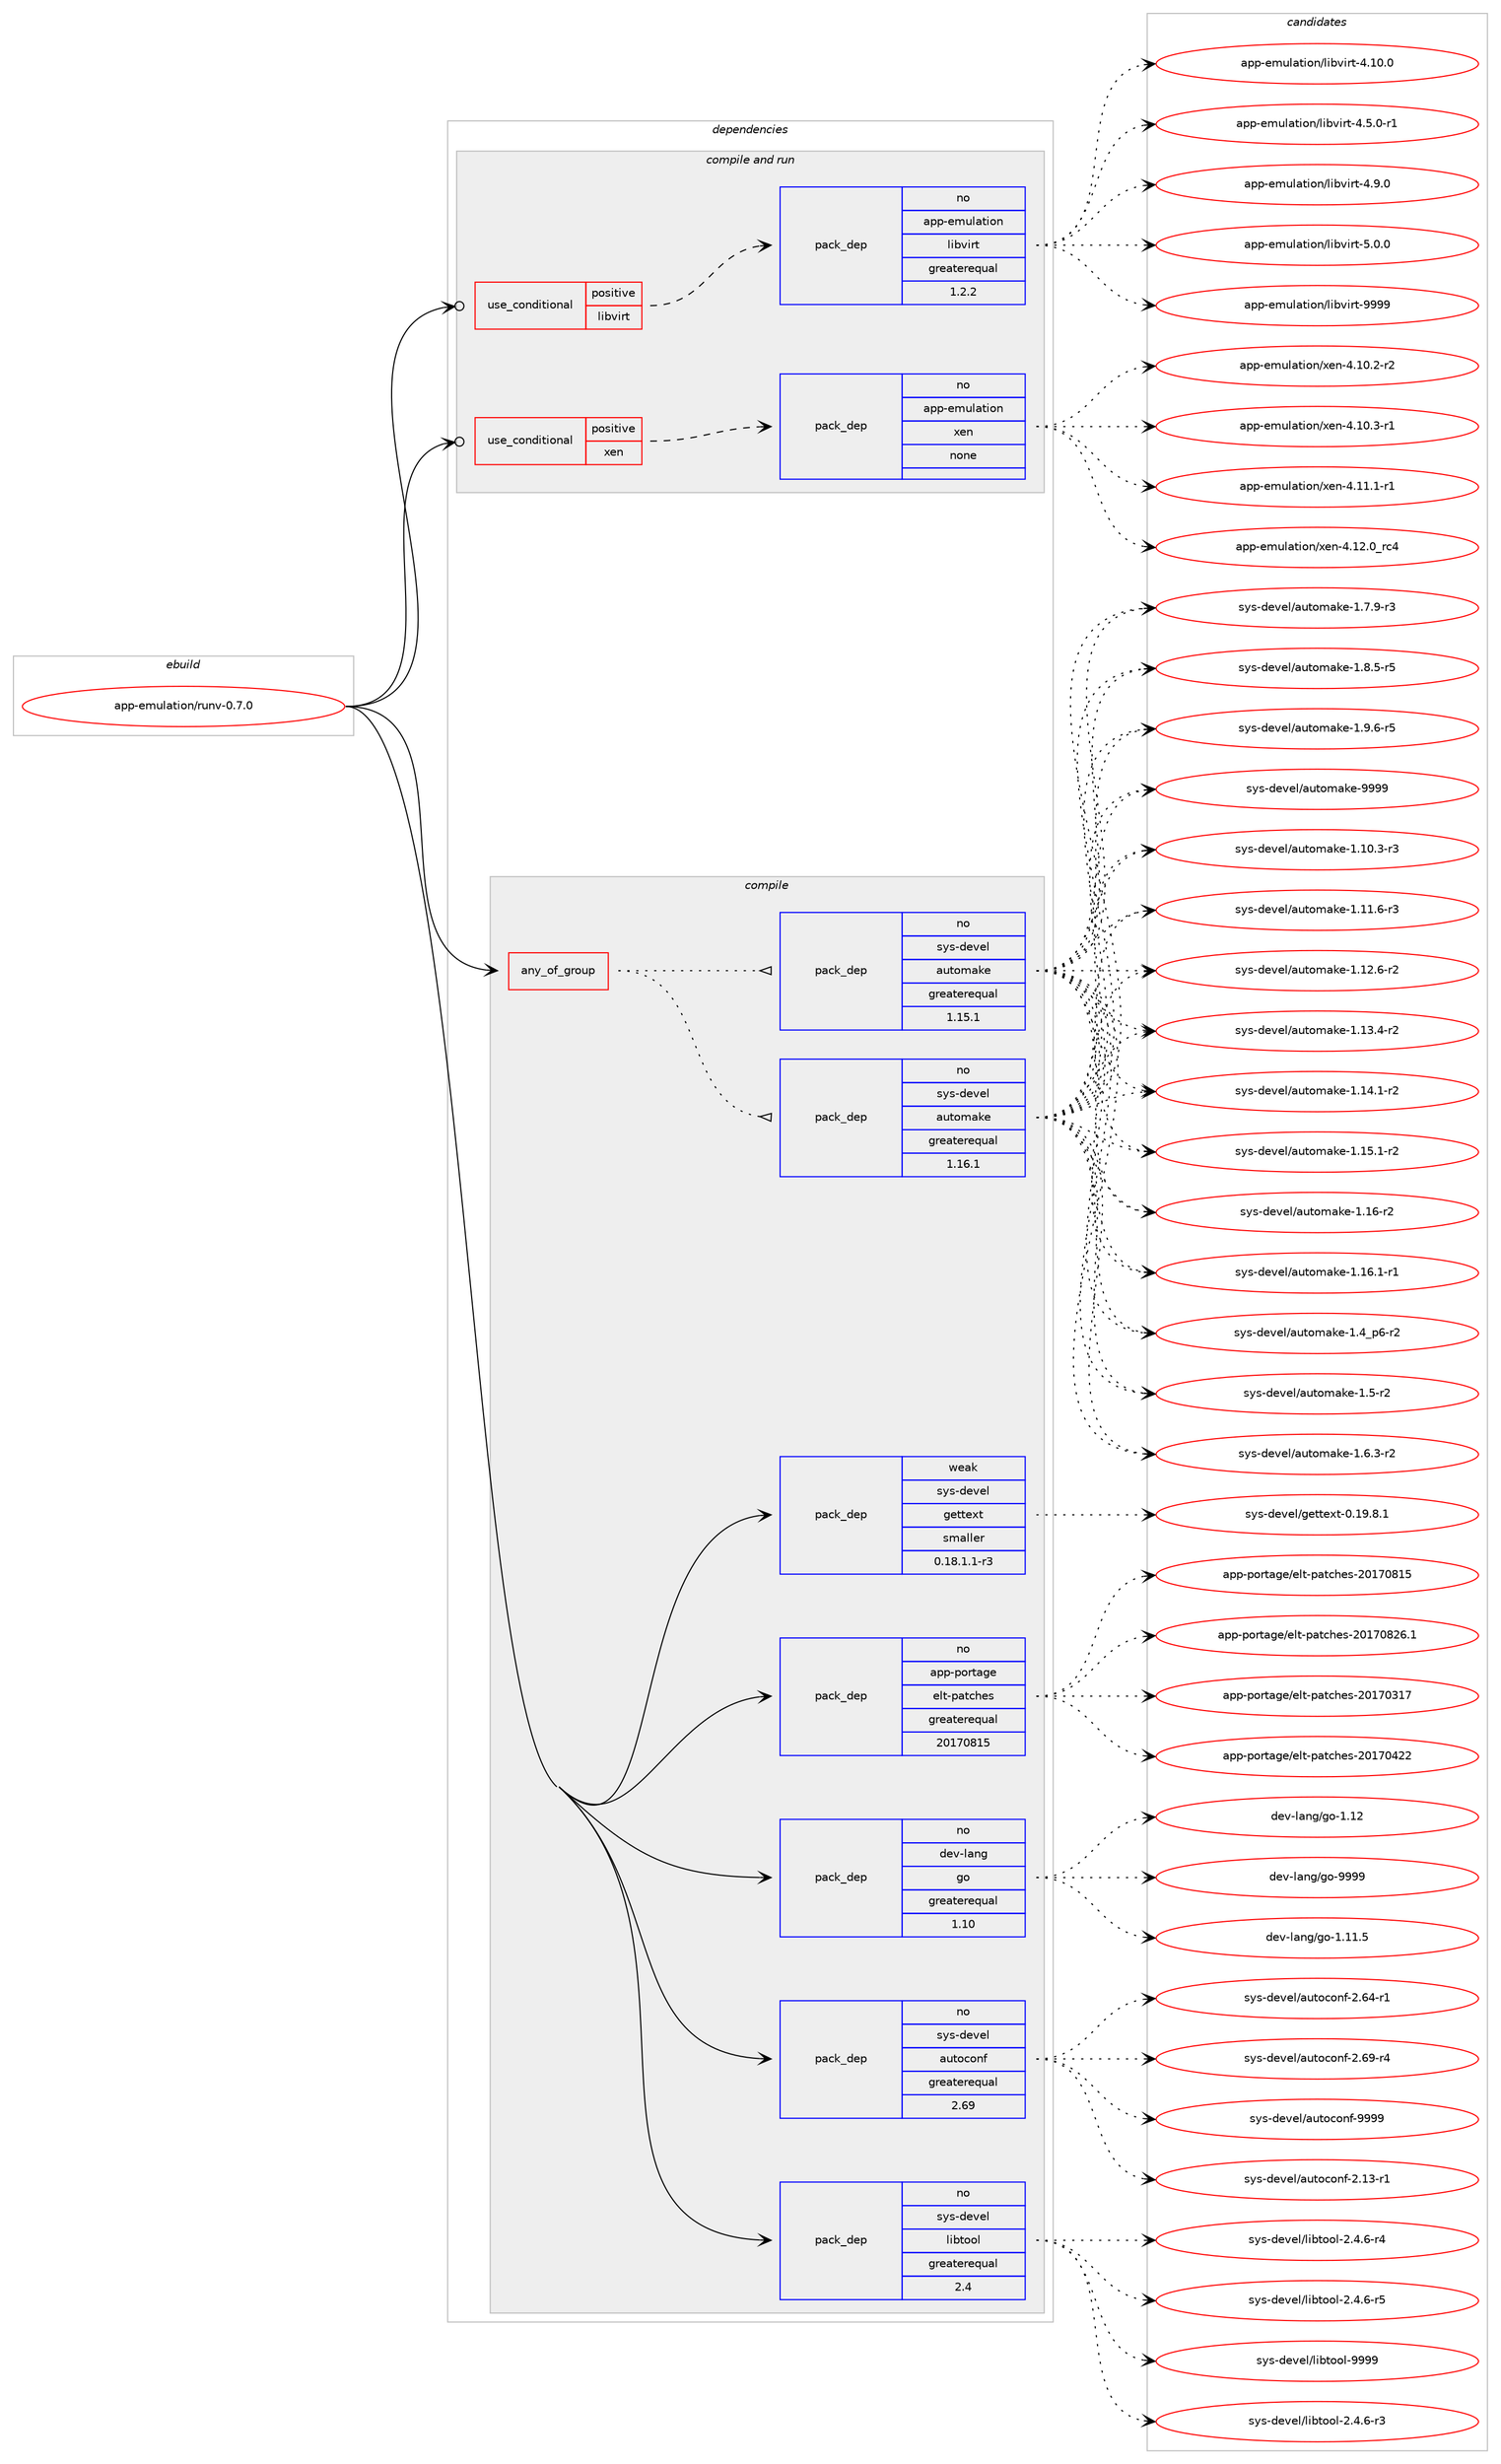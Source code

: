 digraph prolog {

# *************
# Graph options
# *************

newrank=true;
concentrate=true;
compound=true;
graph [rankdir=LR,fontname=Helvetica,fontsize=10,ranksep=1.5];#, ranksep=2.5, nodesep=0.2];
edge  [arrowhead=vee];
node  [fontname=Helvetica,fontsize=10];

# **********
# The ebuild
# **********

subgraph cluster_leftcol {
color=gray;
rank=same;
label=<<i>ebuild</i>>;
id [label="app-emulation/runv-0.7.0", color=red, width=4, href="../app-emulation/runv-0.7.0.svg"];
}

# ****************
# The dependencies
# ****************

subgraph cluster_midcol {
color=gray;
label=<<i>dependencies</i>>;
subgraph cluster_compile {
fillcolor="#eeeeee";
style=filled;
label=<<i>compile</i>>;
subgraph any19493 {
dependency1288398 [label=<<TABLE BORDER="0" CELLBORDER="1" CELLSPACING="0" CELLPADDING="4"><TR><TD CELLPADDING="10">any_of_group</TD></TR></TABLE>>, shape=none, color=red];subgraph pack917700 {
dependency1288399 [label=<<TABLE BORDER="0" CELLBORDER="1" CELLSPACING="0" CELLPADDING="4" WIDTH="220"><TR><TD ROWSPAN="6" CELLPADDING="30">pack_dep</TD></TR><TR><TD WIDTH="110">no</TD></TR><TR><TD>sys-devel</TD></TR><TR><TD>automake</TD></TR><TR><TD>greaterequal</TD></TR><TR><TD>1.16.1</TD></TR></TABLE>>, shape=none, color=blue];
}
dependency1288398:e -> dependency1288399:w [weight=20,style="dotted",arrowhead="oinv"];
subgraph pack917701 {
dependency1288400 [label=<<TABLE BORDER="0" CELLBORDER="1" CELLSPACING="0" CELLPADDING="4" WIDTH="220"><TR><TD ROWSPAN="6" CELLPADDING="30">pack_dep</TD></TR><TR><TD WIDTH="110">no</TD></TR><TR><TD>sys-devel</TD></TR><TR><TD>automake</TD></TR><TR><TD>greaterequal</TD></TR><TR><TD>1.15.1</TD></TR></TABLE>>, shape=none, color=blue];
}
dependency1288398:e -> dependency1288400:w [weight=20,style="dotted",arrowhead="oinv"];
}
id:e -> dependency1288398:w [weight=20,style="solid",arrowhead="vee"];
subgraph pack917702 {
dependency1288401 [label=<<TABLE BORDER="0" CELLBORDER="1" CELLSPACING="0" CELLPADDING="4" WIDTH="220"><TR><TD ROWSPAN="6" CELLPADDING="30">pack_dep</TD></TR><TR><TD WIDTH="110">no</TD></TR><TR><TD>app-portage</TD></TR><TR><TD>elt-patches</TD></TR><TR><TD>greaterequal</TD></TR><TR><TD>20170815</TD></TR></TABLE>>, shape=none, color=blue];
}
id:e -> dependency1288401:w [weight=20,style="solid",arrowhead="vee"];
subgraph pack917703 {
dependency1288402 [label=<<TABLE BORDER="0" CELLBORDER="1" CELLSPACING="0" CELLPADDING="4" WIDTH="220"><TR><TD ROWSPAN="6" CELLPADDING="30">pack_dep</TD></TR><TR><TD WIDTH="110">no</TD></TR><TR><TD>dev-lang</TD></TR><TR><TD>go</TD></TR><TR><TD>greaterequal</TD></TR><TR><TD>1.10</TD></TR></TABLE>>, shape=none, color=blue];
}
id:e -> dependency1288402:w [weight=20,style="solid",arrowhead="vee"];
subgraph pack917704 {
dependency1288403 [label=<<TABLE BORDER="0" CELLBORDER="1" CELLSPACING="0" CELLPADDING="4" WIDTH="220"><TR><TD ROWSPAN="6" CELLPADDING="30">pack_dep</TD></TR><TR><TD WIDTH="110">no</TD></TR><TR><TD>sys-devel</TD></TR><TR><TD>autoconf</TD></TR><TR><TD>greaterequal</TD></TR><TR><TD>2.69</TD></TR></TABLE>>, shape=none, color=blue];
}
id:e -> dependency1288403:w [weight=20,style="solid",arrowhead="vee"];
subgraph pack917705 {
dependency1288404 [label=<<TABLE BORDER="0" CELLBORDER="1" CELLSPACING="0" CELLPADDING="4" WIDTH="220"><TR><TD ROWSPAN="6" CELLPADDING="30">pack_dep</TD></TR><TR><TD WIDTH="110">no</TD></TR><TR><TD>sys-devel</TD></TR><TR><TD>libtool</TD></TR><TR><TD>greaterequal</TD></TR><TR><TD>2.4</TD></TR></TABLE>>, shape=none, color=blue];
}
id:e -> dependency1288404:w [weight=20,style="solid",arrowhead="vee"];
subgraph pack917706 {
dependency1288405 [label=<<TABLE BORDER="0" CELLBORDER="1" CELLSPACING="0" CELLPADDING="4" WIDTH="220"><TR><TD ROWSPAN="6" CELLPADDING="30">pack_dep</TD></TR><TR><TD WIDTH="110">weak</TD></TR><TR><TD>sys-devel</TD></TR><TR><TD>gettext</TD></TR><TR><TD>smaller</TD></TR><TR><TD>0.18.1.1-r3</TD></TR></TABLE>>, shape=none, color=blue];
}
id:e -> dependency1288405:w [weight=20,style="solid",arrowhead="vee"];
}
subgraph cluster_compileandrun {
fillcolor="#eeeeee";
style=filled;
label=<<i>compile and run</i>>;
subgraph cond350677 {
dependency1288406 [label=<<TABLE BORDER="0" CELLBORDER="1" CELLSPACING="0" CELLPADDING="4"><TR><TD ROWSPAN="3" CELLPADDING="10">use_conditional</TD></TR><TR><TD>positive</TD></TR><TR><TD>libvirt</TD></TR></TABLE>>, shape=none, color=red];
subgraph pack917707 {
dependency1288407 [label=<<TABLE BORDER="0" CELLBORDER="1" CELLSPACING="0" CELLPADDING="4" WIDTH="220"><TR><TD ROWSPAN="6" CELLPADDING="30">pack_dep</TD></TR><TR><TD WIDTH="110">no</TD></TR><TR><TD>app-emulation</TD></TR><TR><TD>libvirt</TD></TR><TR><TD>greaterequal</TD></TR><TR><TD>1.2.2</TD></TR></TABLE>>, shape=none, color=blue];
}
dependency1288406:e -> dependency1288407:w [weight=20,style="dashed",arrowhead="vee"];
}
id:e -> dependency1288406:w [weight=20,style="solid",arrowhead="odotvee"];
subgraph cond350678 {
dependency1288408 [label=<<TABLE BORDER="0" CELLBORDER="1" CELLSPACING="0" CELLPADDING="4"><TR><TD ROWSPAN="3" CELLPADDING="10">use_conditional</TD></TR><TR><TD>positive</TD></TR><TR><TD>xen</TD></TR></TABLE>>, shape=none, color=red];
subgraph pack917708 {
dependency1288409 [label=<<TABLE BORDER="0" CELLBORDER="1" CELLSPACING="0" CELLPADDING="4" WIDTH="220"><TR><TD ROWSPAN="6" CELLPADDING="30">pack_dep</TD></TR><TR><TD WIDTH="110">no</TD></TR><TR><TD>app-emulation</TD></TR><TR><TD>xen</TD></TR><TR><TD>none</TD></TR><TR><TD></TD></TR></TABLE>>, shape=none, color=blue];
}
dependency1288408:e -> dependency1288409:w [weight=20,style="dashed",arrowhead="vee"];
}
id:e -> dependency1288408:w [weight=20,style="solid",arrowhead="odotvee"];
}
subgraph cluster_run {
fillcolor="#eeeeee";
style=filled;
label=<<i>run</i>>;
}
}

# **************
# The candidates
# **************

subgraph cluster_choices {
rank=same;
color=gray;
label=<<i>candidates</i>>;

subgraph choice917700 {
color=black;
nodesep=1;
choice11512111545100101118101108479711711611110997107101454946494846514511451 [label="sys-devel/automake-1.10.3-r3", color=red, width=4,href="../sys-devel/automake-1.10.3-r3.svg"];
choice11512111545100101118101108479711711611110997107101454946494946544511451 [label="sys-devel/automake-1.11.6-r3", color=red, width=4,href="../sys-devel/automake-1.11.6-r3.svg"];
choice11512111545100101118101108479711711611110997107101454946495046544511450 [label="sys-devel/automake-1.12.6-r2", color=red, width=4,href="../sys-devel/automake-1.12.6-r2.svg"];
choice11512111545100101118101108479711711611110997107101454946495146524511450 [label="sys-devel/automake-1.13.4-r2", color=red, width=4,href="../sys-devel/automake-1.13.4-r2.svg"];
choice11512111545100101118101108479711711611110997107101454946495246494511450 [label="sys-devel/automake-1.14.1-r2", color=red, width=4,href="../sys-devel/automake-1.14.1-r2.svg"];
choice11512111545100101118101108479711711611110997107101454946495346494511450 [label="sys-devel/automake-1.15.1-r2", color=red, width=4,href="../sys-devel/automake-1.15.1-r2.svg"];
choice1151211154510010111810110847971171161111099710710145494649544511450 [label="sys-devel/automake-1.16-r2", color=red, width=4,href="../sys-devel/automake-1.16-r2.svg"];
choice11512111545100101118101108479711711611110997107101454946495446494511449 [label="sys-devel/automake-1.16.1-r1", color=red, width=4,href="../sys-devel/automake-1.16.1-r1.svg"];
choice115121115451001011181011084797117116111109971071014549465295112544511450 [label="sys-devel/automake-1.4_p6-r2", color=red, width=4,href="../sys-devel/automake-1.4_p6-r2.svg"];
choice11512111545100101118101108479711711611110997107101454946534511450 [label="sys-devel/automake-1.5-r2", color=red, width=4,href="../sys-devel/automake-1.5-r2.svg"];
choice115121115451001011181011084797117116111109971071014549465446514511450 [label="sys-devel/automake-1.6.3-r2", color=red, width=4,href="../sys-devel/automake-1.6.3-r2.svg"];
choice115121115451001011181011084797117116111109971071014549465546574511451 [label="sys-devel/automake-1.7.9-r3", color=red, width=4,href="../sys-devel/automake-1.7.9-r3.svg"];
choice115121115451001011181011084797117116111109971071014549465646534511453 [label="sys-devel/automake-1.8.5-r5", color=red, width=4,href="../sys-devel/automake-1.8.5-r5.svg"];
choice115121115451001011181011084797117116111109971071014549465746544511453 [label="sys-devel/automake-1.9.6-r5", color=red, width=4,href="../sys-devel/automake-1.9.6-r5.svg"];
choice115121115451001011181011084797117116111109971071014557575757 [label="sys-devel/automake-9999", color=red, width=4,href="../sys-devel/automake-9999.svg"];
dependency1288399:e -> choice11512111545100101118101108479711711611110997107101454946494846514511451:w [style=dotted,weight="100"];
dependency1288399:e -> choice11512111545100101118101108479711711611110997107101454946494946544511451:w [style=dotted,weight="100"];
dependency1288399:e -> choice11512111545100101118101108479711711611110997107101454946495046544511450:w [style=dotted,weight="100"];
dependency1288399:e -> choice11512111545100101118101108479711711611110997107101454946495146524511450:w [style=dotted,weight="100"];
dependency1288399:e -> choice11512111545100101118101108479711711611110997107101454946495246494511450:w [style=dotted,weight="100"];
dependency1288399:e -> choice11512111545100101118101108479711711611110997107101454946495346494511450:w [style=dotted,weight="100"];
dependency1288399:e -> choice1151211154510010111810110847971171161111099710710145494649544511450:w [style=dotted,weight="100"];
dependency1288399:e -> choice11512111545100101118101108479711711611110997107101454946495446494511449:w [style=dotted,weight="100"];
dependency1288399:e -> choice115121115451001011181011084797117116111109971071014549465295112544511450:w [style=dotted,weight="100"];
dependency1288399:e -> choice11512111545100101118101108479711711611110997107101454946534511450:w [style=dotted,weight="100"];
dependency1288399:e -> choice115121115451001011181011084797117116111109971071014549465446514511450:w [style=dotted,weight="100"];
dependency1288399:e -> choice115121115451001011181011084797117116111109971071014549465546574511451:w [style=dotted,weight="100"];
dependency1288399:e -> choice115121115451001011181011084797117116111109971071014549465646534511453:w [style=dotted,weight="100"];
dependency1288399:e -> choice115121115451001011181011084797117116111109971071014549465746544511453:w [style=dotted,weight="100"];
dependency1288399:e -> choice115121115451001011181011084797117116111109971071014557575757:w [style=dotted,weight="100"];
}
subgraph choice917701 {
color=black;
nodesep=1;
choice11512111545100101118101108479711711611110997107101454946494846514511451 [label="sys-devel/automake-1.10.3-r3", color=red, width=4,href="../sys-devel/automake-1.10.3-r3.svg"];
choice11512111545100101118101108479711711611110997107101454946494946544511451 [label="sys-devel/automake-1.11.6-r3", color=red, width=4,href="../sys-devel/automake-1.11.6-r3.svg"];
choice11512111545100101118101108479711711611110997107101454946495046544511450 [label="sys-devel/automake-1.12.6-r2", color=red, width=4,href="../sys-devel/automake-1.12.6-r2.svg"];
choice11512111545100101118101108479711711611110997107101454946495146524511450 [label="sys-devel/automake-1.13.4-r2", color=red, width=4,href="../sys-devel/automake-1.13.4-r2.svg"];
choice11512111545100101118101108479711711611110997107101454946495246494511450 [label="sys-devel/automake-1.14.1-r2", color=red, width=4,href="../sys-devel/automake-1.14.1-r2.svg"];
choice11512111545100101118101108479711711611110997107101454946495346494511450 [label="sys-devel/automake-1.15.1-r2", color=red, width=4,href="../sys-devel/automake-1.15.1-r2.svg"];
choice1151211154510010111810110847971171161111099710710145494649544511450 [label="sys-devel/automake-1.16-r2", color=red, width=4,href="../sys-devel/automake-1.16-r2.svg"];
choice11512111545100101118101108479711711611110997107101454946495446494511449 [label="sys-devel/automake-1.16.1-r1", color=red, width=4,href="../sys-devel/automake-1.16.1-r1.svg"];
choice115121115451001011181011084797117116111109971071014549465295112544511450 [label="sys-devel/automake-1.4_p6-r2", color=red, width=4,href="../sys-devel/automake-1.4_p6-r2.svg"];
choice11512111545100101118101108479711711611110997107101454946534511450 [label="sys-devel/automake-1.5-r2", color=red, width=4,href="../sys-devel/automake-1.5-r2.svg"];
choice115121115451001011181011084797117116111109971071014549465446514511450 [label="sys-devel/automake-1.6.3-r2", color=red, width=4,href="../sys-devel/automake-1.6.3-r2.svg"];
choice115121115451001011181011084797117116111109971071014549465546574511451 [label="sys-devel/automake-1.7.9-r3", color=red, width=4,href="../sys-devel/automake-1.7.9-r3.svg"];
choice115121115451001011181011084797117116111109971071014549465646534511453 [label="sys-devel/automake-1.8.5-r5", color=red, width=4,href="../sys-devel/automake-1.8.5-r5.svg"];
choice115121115451001011181011084797117116111109971071014549465746544511453 [label="sys-devel/automake-1.9.6-r5", color=red, width=4,href="../sys-devel/automake-1.9.6-r5.svg"];
choice115121115451001011181011084797117116111109971071014557575757 [label="sys-devel/automake-9999", color=red, width=4,href="../sys-devel/automake-9999.svg"];
dependency1288400:e -> choice11512111545100101118101108479711711611110997107101454946494846514511451:w [style=dotted,weight="100"];
dependency1288400:e -> choice11512111545100101118101108479711711611110997107101454946494946544511451:w [style=dotted,weight="100"];
dependency1288400:e -> choice11512111545100101118101108479711711611110997107101454946495046544511450:w [style=dotted,weight="100"];
dependency1288400:e -> choice11512111545100101118101108479711711611110997107101454946495146524511450:w [style=dotted,weight="100"];
dependency1288400:e -> choice11512111545100101118101108479711711611110997107101454946495246494511450:w [style=dotted,weight="100"];
dependency1288400:e -> choice11512111545100101118101108479711711611110997107101454946495346494511450:w [style=dotted,weight="100"];
dependency1288400:e -> choice1151211154510010111810110847971171161111099710710145494649544511450:w [style=dotted,weight="100"];
dependency1288400:e -> choice11512111545100101118101108479711711611110997107101454946495446494511449:w [style=dotted,weight="100"];
dependency1288400:e -> choice115121115451001011181011084797117116111109971071014549465295112544511450:w [style=dotted,weight="100"];
dependency1288400:e -> choice11512111545100101118101108479711711611110997107101454946534511450:w [style=dotted,weight="100"];
dependency1288400:e -> choice115121115451001011181011084797117116111109971071014549465446514511450:w [style=dotted,weight="100"];
dependency1288400:e -> choice115121115451001011181011084797117116111109971071014549465546574511451:w [style=dotted,weight="100"];
dependency1288400:e -> choice115121115451001011181011084797117116111109971071014549465646534511453:w [style=dotted,weight="100"];
dependency1288400:e -> choice115121115451001011181011084797117116111109971071014549465746544511453:w [style=dotted,weight="100"];
dependency1288400:e -> choice115121115451001011181011084797117116111109971071014557575757:w [style=dotted,weight="100"];
}
subgraph choice917702 {
color=black;
nodesep=1;
choice97112112451121111141169710310147101108116451129711699104101115455048495548514955 [label="app-portage/elt-patches-20170317", color=red, width=4,href="../app-portage/elt-patches-20170317.svg"];
choice97112112451121111141169710310147101108116451129711699104101115455048495548525050 [label="app-portage/elt-patches-20170422", color=red, width=4,href="../app-portage/elt-patches-20170422.svg"];
choice97112112451121111141169710310147101108116451129711699104101115455048495548564953 [label="app-portage/elt-patches-20170815", color=red, width=4,href="../app-portage/elt-patches-20170815.svg"];
choice971121124511211111411697103101471011081164511297116991041011154550484955485650544649 [label="app-portage/elt-patches-20170826.1", color=red, width=4,href="../app-portage/elt-patches-20170826.1.svg"];
dependency1288401:e -> choice97112112451121111141169710310147101108116451129711699104101115455048495548514955:w [style=dotted,weight="100"];
dependency1288401:e -> choice97112112451121111141169710310147101108116451129711699104101115455048495548525050:w [style=dotted,weight="100"];
dependency1288401:e -> choice97112112451121111141169710310147101108116451129711699104101115455048495548564953:w [style=dotted,weight="100"];
dependency1288401:e -> choice971121124511211111411697103101471011081164511297116991041011154550484955485650544649:w [style=dotted,weight="100"];
}
subgraph choice917703 {
color=black;
nodesep=1;
choice10010111845108971101034710311145494649494653 [label="dev-lang/go-1.11.5", color=red, width=4,href="../dev-lang/go-1.11.5.svg"];
choice1001011184510897110103471031114549464950 [label="dev-lang/go-1.12", color=red, width=4,href="../dev-lang/go-1.12.svg"];
choice1001011184510897110103471031114557575757 [label="dev-lang/go-9999", color=red, width=4,href="../dev-lang/go-9999.svg"];
dependency1288402:e -> choice10010111845108971101034710311145494649494653:w [style=dotted,weight="100"];
dependency1288402:e -> choice1001011184510897110103471031114549464950:w [style=dotted,weight="100"];
dependency1288402:e -> choice1001011184510897110103471031114557575757:w [style=dotted,weight="100"];
}
subgraph choice917704 {
color=black;
nodesep=1;
choice1151211154510010111810110847971171161119911111010245504649514511449 [label="sys-devel/autoconf-2.13-r1", color=red, width=4,href="../sys-devel/autoconf-2.13-r1.svg"];
choice1151211154510010111810110847971171161119911111010245504654524511449 [label="sys-devel/autoconf-2.64-r1", color=red, width=4,href="../sys-devel/autoconf-2.64-r1.svg"];
choice1151211154510010111810110847971171161119911111010245504654574511452 [label="sys-devel/autoconf-2.69-r4", color=red, width=4,href="../sys-devel/autoconf-2.69-r4.svg"];
choice115121115451001011181011084797117116111991111101024557575757 [label="sys-devel/autoconf-9999", color=red, width=4,href="../sys-devel/autoconf-9999.svg"];
dependency1288403:e -> choice1151211154510010111810110847971171161119911111010245504649514511449:w [style=dotted,weight="100"];
dependency1288403:e -> choice1151211154510010111810110847971171161119911111010245504654524511449:w [style=dotted,weight="100"];
dependency1288403:e -> choice1151211154510010111810110847971171161119911111010245504654574511452:w [style=dotted,weight="100"];
dependency1288403:e -> choice115121115451001011181011084797117116111991111101024557575757:w [style=dotted,weight="100"];
}
subgraph choice917705 {
color=black;
nodesep=1;
choice1151211154510010111810110847108105981161111111084550465246544511451 [label="sys-devel/libtool-2.4.6-r3", color=red, width=4,href="../sys-devel/libtool-2.4.6-r3.svg"];
choice1151211154510010111810110847108105981161111111084550465246544511452 [label="sys-devel/libtool-2.4.6-r4", color=red, width=4,href="../sys-devel/libtool-2.4.6-r4.svg"];
choice1151211154510010111810110847108105981161111111084550465246544511453 [label="sys-devel/libtool-2.4.6-r5", color=red, width=4,href="../sys-devel/libtool-2.4.6-r5.svg"];
choice1151211154510010111810110847108105981161111111084557575757 [label="sys-devel/libtool-9999", color=red, width=4,href="../sys-devel/libtool-9999.svg"];
dependency1288404:e -> choice1151211154510010111810110847108105981161111111084550465246544511451:w [style=dotted,weight="100"];
dependency1288404:e -> choice1151211154510010111810110847108105981161111111084550465246544511452:w [style=dotted,weight="100"];
dependency1288404:e -> choice1151211154510010111810110847108105981161111111084550465246544511453:w [style=dotted,weight="100"];
dependency1288404:e -> choice1151211154510010111810110847108105981161111111084557575757:w [style=dotted,weight="100"];
}
subgraph choice917706 {
color=black;
nodesep=1;
choice1151211154510010111810110847103101116116101120116454846495746564649 [label="sys-devel/gettext-0.19.8.1", color=red, width=4,href="../sys-devel/gettext-0.19.8.1.svg"];
dependency1288405:e -> choice1151211154510010111810110847103101116116101120116454846495746564649:w [style=dotted,weight="100"];
}
subgraph choice917707 {
color=black;
nodesep=1;
choice971121124510110911710897116105111110471081059811810511411645524649484648 [label="app-emulation/libvirt-4.10.0", color=red, width=4,href="../app-emulation/libvirt-4.10.0.svg"];
choice97112112451011091171089711610511111047108105981181051141164552465346484511449 [label="app-emulation/libvirt-4.5.0-r1", color=red, width=4,href="../app-emulation/libvirt-4.5.0-r1.svg"];
choice9711211245101109117108971161051111104710810598118105114116455246574648 [label="app-emulation/libvirt-4.9.0", color=red, width=4,href="../app-emulation/libvirt-4.9.0.svg"];
choice9711211245101109117108971161051111104710810598118105114116455346484648 [label="app-emulation/libvirt-5.0.0", color=red, width=4,href="../app-emulation/libvirt-5.0.0.svg"];
choice97112112451011091171089711610511111047108105981181051141164557575757 [label="app-emulation/libvirt-9999", color=red, width=4,href="../app-emulation/libvirt-9999.svg"];
dependency1288407:e -> choice971121124510110911710897116105111110471081059811810511411645524649484648:w [style=dotted,weight="100"];
dependency1288407:e -> choice97112112451011091171089711610511111047108105981181051141164552465346484511449:w [style=dotted,weight="100"];
dependency1288407:e -> choice9711211245101109117108971161051111104710810598118105114116455246574648:w [style=dotted,weight="100"];
dependency1288407:e -> choice9711211245101109117108971161051111104710810598118105114116455346484648:w [style=dotted,weight="100"];
dependency1288407:e -> choice97112112451011091171089711610511111047108105981181051141164557575757:w [style=dotted,weight="100"];
}
subgraph choice917708 {
color=black;
nodesep=1;
choice97112112451011091171089711610511111047120101110455246494846504511450 [label="app-emulation/xen-4.10.2-r2", color=red, width=4,href="../app-emulation/xen-4.10.2-r2.svg"];
choice97112112451011091171089711610511111047120101110455246494846514511449 [label="app-emulation/xen-4.10.3-r1", color=red, width=4,href="../app-emulation/xen-4.10.3-r1.svg"];
choice97112112451011091171089711610511111047120101110455246494946494511449 [label="app-emulation/xen-4.11.1-r1", color=red, width=4,href="../app-emulation/xen-4.11.1-r1.svg"];
choice9711211245101109117108971161051111104712010111045524649504648951149952 [label="app-emulation/xen-4.12.0_rc4", color=red, width=4,href="../app-emulation/xen-4.12.0_rc4.svg"];
dependency1288409:e -> choice97112112451011091171089711610511111047120101110455246494846504511450:w [style=dotted,weight="100"];
dependency1288409:e -> choice97112112451011091171089711610511111047120101110455246494846514511449:w [style=dotted,weight="100"];
dependency1288409:e -> choice97112112451011091171089711610511111047120101110455246494946494511449:w [style=dotted,weight="100"];
dependency1288409:e -> choice9711211245101109117108971161051111104712010111045524649504648951149952:w [style=dotted,weight="100"];
}
}

}
